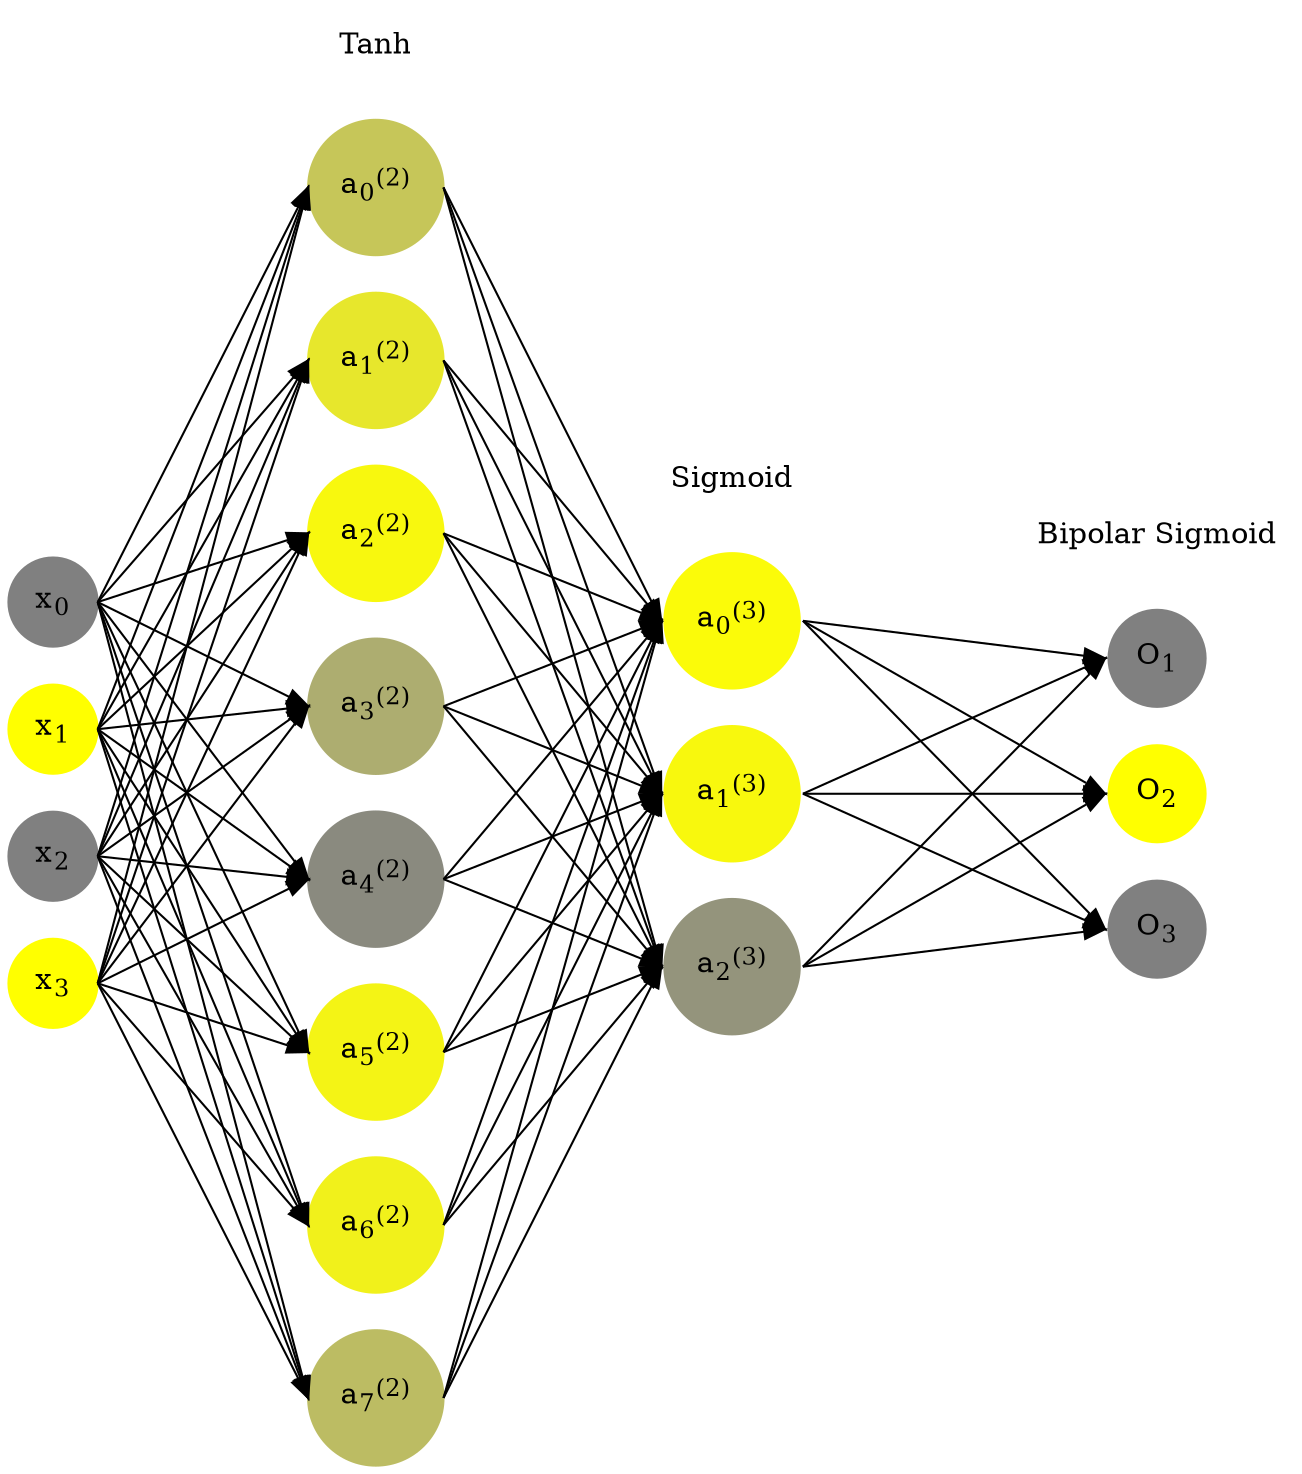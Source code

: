 digraph G {
	rankdir = LR;
	splines=false;
	edge[style=invis];
	ranksep= 1.4;
	{
	node [shape=circle, color="0.1667, 0.0, 0.5", style=filled, fillcolor="0.1667, 0.0, 0.5"];
	x0 [label=<x<sub>0</sub>>];
	}
	{
	node [shape=circle, color="0.1667, 1.0, 1.0", style=filled, fillcolor="0.1667, 1.0, 1.0"];
	x1 [label=<x<sub>1</sub>>];
	}
	{
	node [shape=circle, color="0.1667, 0.0, 0.5", style=filled, fillcolor="0.1667, 0.0, 0.5"];
	x2 [label=<x<sub>2</sub>>];
	}
	{
	node [shape=circle, color="0.1667, 1.0, 1.0", style=filled, fillcolor="0.1667, 1.0, 1.0"];
	x3 [label=<x<sub>3</sub>>];
	}
	{
	node [shape=circle, color="0.1667, 0.550574, 0.775287", style=filled, fillcolor="0.1667, 0.550574, 0.775287"];
	a02 [label=<a<sub>0</sub><sup>(2)</sup>>];
	}
	{
	node [shape=circle, color="0.1667, 0.808089, 0.904044", style=filled, fillcolor="0.1667, 0.808089, 0.904044"];
	a12 [label=<a<sub>1</sub><sup>(2)</sup>>];
	}
	{
	node [shape=circle, color="0.1667, 0.942256, 0.971128", style=filled, fillcolor="0.1667, 0.942256, 0.971128"];
	a22 [label=<a<sub>2</sub><sup>(2)</sup>>];
	}
	{
	node [shape=circle, color="0.1667, 0.352645, 0.676323", style=filled, fillcolor="0.1667, 0.352645, 0.676323"];
	a32 [label=<a<sub>3</sub><sup>(2)</sup>>];
	}
	{
	node [shape=circle, color="0.1667, 0.079215, 0.539608", style=filled, fillcolor="0.1667, 0.079215, 0.539608"];
	a42 [label=<a<sub>4</sub><sup>(2)</sup>>];
	}
	{
	node [shape=circle, color="0.1667, 0.913130, 0.956565", style=filled, fillcolor="0.1667, 0.913130, 0.956565"];
	a52 [label=<a<sub>5</sub><sup>(2)</sup>>];
	}
	{
	node [shape=circle, color="0.1667, 0.887652, 0.943826", style=filled, fillcolor="0.1667, 0.887652, 0.943826"];
	a62 [label=<a<sub>6</sub><sup>(2)</sup>>];
	}
	{
	node [shape=circle, color="0.1667, 0.472815, 0.736408", style=filled, fillcolor="0.1667, 0.472815, 0.736408"];
	a72 [label=<a<sub>7</sub><sup>(2)</sup>>];
	}
	{
	node [shape=circle, color="0.1667, 0.963242, 0.981621", style=filled, fillcolor="0.1667, 0.963242, 0.981621"];
	a03 [label=<a<sub>0</sub><sup>(3)</sup>>];
	}
	{
	node [shape=circle, color="0.1667, 0.944109, 0.972054", style=filled, fillcolor="0.1667, 0.944109, 0.972054"];
	a13 [label=<a<sub>1</sub><sup>(3)</sup>>];
	}
	{
	node [shape=circle, color="0.1667, 0.159334, 0.579667", style=filled, fillcolor="0.1667, 0.159334, 0.579667"];
	a23 [label=<a<sub>2</sub><sup>(3)</sup>>];
	}
	{
	node [shape=circle, color="0.1667, 0.0, 0.5", style=filled, fillcolor="0.1667, 0.0, 0.5"];
	O1 [label=<O<sub>1</sub>>];
	}
	{
	node [shape=circle, color="0.1667, 1.0, 1.0", style=filled, fillcolor="0.1667, 1.0, 1.0"];
	O2 [label=<O<sub>2</sub>>];
	}
	{
	node [shape=circle, color="0.1667, 0.0, 0.5", style=filled, fillcolor="0.1667, 0.0, 0.5"];
	O3 [label=<O<sub>3</sub>>];
	}
	{
	rank=same;
	x0->x1->x2->x3;
	}
	{
	rank=same;
	a02->a12->a22->a32->a42->a52->a62->a72;
	}
	{
	rank=same;
	a03->a13->a23;
	}
	{
	rank=same;
	O1->O2->O3;
	}
	l1 [shape=plaintext,label="Tanh"];
	l1->a02;
	{rank=same; l1;a02};
	l2 [shape=plaintext,label="Sigmoid"];
	l2->a03;
	{rank=same; l2;a03};
	l3 [shape=plaintext,label="Bipolar Sigmoid"];
	l3->O1;
	{rank=same; l3;O1};
edge[style=solid, tailport=e, headport=w];
	{x0;x1;x2;x3} -> {a02;a12;a22;a32;a42;a52;a62;a72};
	{a02;a12;a22;a32;a42;a52;a62;a72} -> {a03;a13;a23};
	{a03;a13;a23} -> {O1,O2,O3};
}